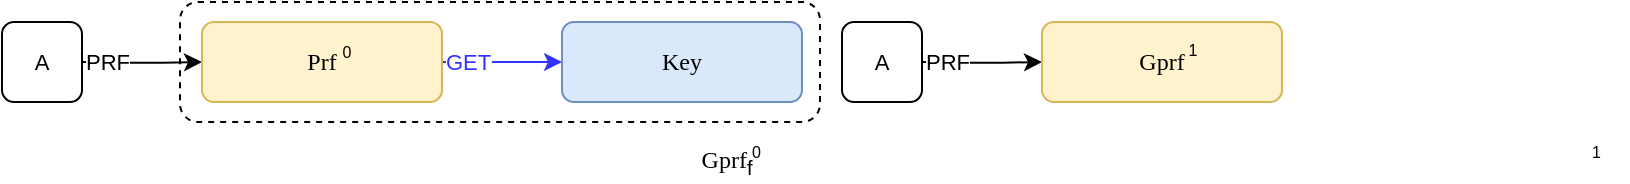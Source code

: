 <mxfile version="13.6.6" type="device"><diagram id="xJSIGuNxlJO1YPHD9Vcm" name="Page-1"><mxGraphModel dx="746" dy="509" grid="1" gridSize="10" guides="1" tooltips="1" connect="1" arrows="1" fold="1" page="1" pageScale="1" pageWidth="1654" pageHeight="1169" math="0" shadow="0"><root><mxCell id="0"/><mxCell id="1" parent="0"/><mxCell id="zPIuAUTArbj21rFynpwa-108" value="GET" style="edgeStyle=orthogonalEdgeStyle;rounded=1;orthogonalLoop=1;jettySize=auto;html=1;exitX=1;exitY=0.5;exitDx=0;exitDy=0;entryX=0;entryY=0.5;entryDx=0;entryDy=0;strokeColor=#3333FF;fontSize=11;fontColor=#3333FF;align=left;" parent="1" source="zPIuAUTArbj21rFynpwa-103" target="zPIuAUTArbj21rFynpwa-105" edge="1"><mxGeometry x="-0.333" y="-20" relative="1" as="geometry"><Array as="points"><mxPoint x="300" y="180"/><mxPoint x="300" y="180"/></Array><mxPoint x="-20" y="-20" as="offset"/></mxGeometry></mxCell><mxCell id="zPIuAUTArbj21rFynpwa-102" value="&lt;font color=&quot;#000000&quot;&gt;A&lt;/font&gt;" style="rounded=1;whiteSpace=wrap;html=1;labelBackgroundColor=none;fontSize=11;fontColor=#3333FF;" parent="1" vertex="1"><mxGeometry x="60" y="160" width="40" height="40" as="geometry"/></mxCell><mxCell id="zPIuAUTArbj21rFynpwa-110" value="&lt;font color=&quot;#000000&quot;&gt;PRF&lt;/font&gt;" style="edgeStyle=orthogonalEdgeStyle;rounded=1;orthogonalLoop=1;jettySize=auto;html=1;entryX=0;entryY=0.5;entryDx=0;entryDy=0;strokeColor=#000000;fontSize=11;fontColor=#3333FF;align=left;" parent="1" target="zPIuAUTArbj21rFynpwa-103" edge="1"><mxGeometry x="-1" relative="1" as="geometry"><mxPoint x="100" y="180" as="sourcePoint"/><mxPoint as="offset"/></mxGeometry></mxCell><mxCell id="zPIuAUTArbj21rFynpwa-103" value="&lt;font face=&quot;Georgia&quot;&gt;Prf&lt;/font&gt;" style="rounded=1;whiteSpace=wrap;html=1;fillColor=#fff2cc;strokeColor=#d6b656;" parent="1" vertex="1"><mxGeometry x="160" y="160" width="120" height="40" as="geometry"/></mxCell><mxCell id="zPIuAUTArbj21rFynpwa-105" value="&lt;font face=&quot;Georgia&quot;&gt;Key&lt;/font&gt;" style="rounded=1;whiteSpace=wrap;html=1;fillColor=#dae8fc;strokeColor=#6c8ebf;" parent="1" vertex="1"><mxGeometry x="340" y="160" width="120" height="40" as="geometry"/></mxCell><mxCell id="vCYKrViYTbe_JkMEA-nA-8" value="&lt;font color=&quot;#000000&quot;&gt;A&lt;/font&gt;" style="rounded=1;whiteSpace=wrap;html=1;labelBackgroundColor=none;fontSize=11;fontColor=#3333FF;" parent="1" vertex="1"><mxGeometry x="480" y="160" width="40" height="40" as="geometry"/></mxCell><mxCell id="vCYKrViYTbe_JkMEA-nA-9" value="&lt;font color=&quot;#000000&quot;&gt;PRF&lt;/font&gt;" style="edgeStyle=orthogonalEdgeStyle;rounded=1;orthogonalLoop=1;jettySize=auto;html=1;entryX=0;entryY=0.5;entryDx=0;entryDy=0;strokeColor=#000000;fontSize=11;fontColor=#3333FF;align=left;" parent="1" target="vCYKrViYTbe_JkMEA-nA-11" edge="1"><mxGeometry x="-1" relative="1" as="geometry"><mxPoint x="520" y="180" as="sourcePoint"/><mxPoint as="offset"/></mxGeometry></mxCell><mxCell id="vCYKrViYTbe_JkMEA-nA-11" value="&lt;font face=&quot;Georgia&quot;&gt;Gprf&lt;/font&gt;" style="rounded=1;whiteSpace=wrap;html=1;fillColor=#fff2cc;strokeColor=#d6b656;" parent="1" vertex="1"><mxGeometry x="580" y="160" width="120" height="40" as="geometry"/></mxCell><mxCell id="vCYKrViYTbe_JkMEA-nA-15" value="&lt;font style=&quot;font-size: 8px;&quot;&gt;0&lt;/font&gt;" style="text;html=1;align=center;verticalAlign=middle;resizable=0;points=[];;autosize=1;labelBackgroundColor=none;" parent="1" vertex="1"><mxGeometry x="222" y="164" width="20" height="20" as="geometry"/></mxCell><mxCell id="vCYKrViYTbe_JkMEA-nA-16" value="&lt;font style=&quot;font-size: 8px;&quot;&gt;1&lt;/font&gt;" style="text;html=1;align=center;verticalAlign=middle;resizable=0;points=[];;autosize=1;labelBackgroundColor=none;" parent="1" vertex="1"><mxGeometry x="645" y="163" width="20" height="20" as="geometry"/></mxCell><mxCell id="ANge5kISQ-5dq0SGTLIe-1" value="" style="rounded=1;whiteSpace=wrap;html=1;fontFamily=Georgia;fillColor=none;dashed=1;" vertex="1" parent="1"><mxGeometry x="149" y="150" width="320" height="60" as="geometry"/></mxCell><mxCell id="ANge5kISQ-5dq0SGTLIe-3" value="Gprf&lt;sub&gt;&lt;font face=&quot;Helvetica&quot;&gt;f&lt;/font&gt;&lt;/sub&gt;" style="text;html=1;align=center;verticalAlign=middle;resizable=0;points=[];autosize=1;fontFamily=Georgia;" vertex="1" parent="1"><mxGeometry x="402" y="220" width="40" height="20" as="geometry"/></mxCell><mxCell id="ANge5kISQ-5dq0SGTLIe-4" value="0" style="text;html=1;resizable=0;points=[];autosize=1;align=left;verticalAlign=top;spacingTop=-4;fontSize=8;labelBackgroundColor=none;" vertex="1" parent="1"><mxGeometry x="433" y="218" width="20" height="20" as="geometry"/></mxCell><mxCell id="ANge5kISQ-5dq0SGTLIe-6" value="1" style="text;html=1;resizable=0;points=[];autosize=1;align=left;verticalAlign=top;spacingTop=-4;fontSize=8;labelBackgroundColor=none;" vertex="1" parent="1"><mxGeometry x="853" y="218" width="20" height="10" as="geometry"/></mxCell></root></mxGraphModel></diagram></mxfile>